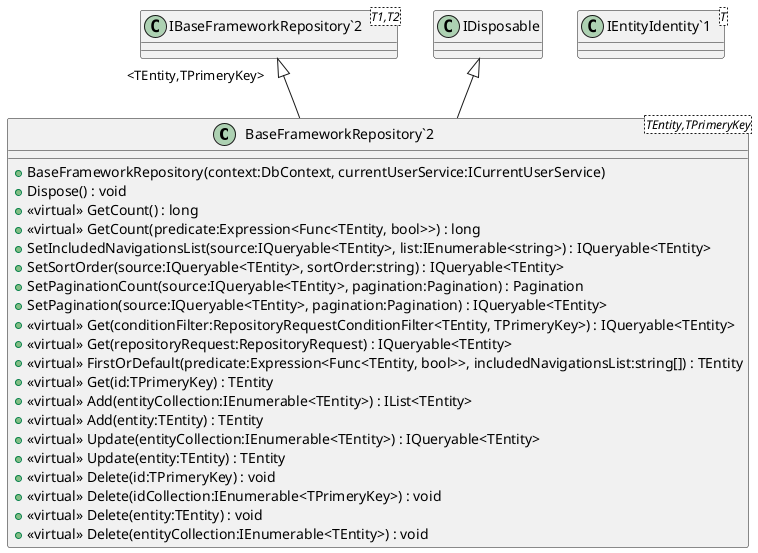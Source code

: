 @startuml
class "BaseFrameworkRepository`2"<TEntity,TPrimeryKey> {
    + BaseFrameworkRepository(context:DbContext, currentUserService:ICurrentUserService)
    + Dispose() : void
    + <<virtual>> GetCount() : long
    + <<virtual>> GetCount(predicate:Expression<Func<TEntity, bool>>) : long
    + SetIncludedNavigationsList(source:IQueryable<TEntity>, list:IEnumerable<string>) : IQueryable<TEntity>
    + SetSortOrder(source:IQueryable<TEntity>, sortOrder:string) : IQueryable<TEntity>
    + SetPaginationCount(source:IQueryable<TEntity>, pagination:Pagination) : Pagination
    + SetPagination(source:IQueryable<TEntity>, pagination:Pagination) : IQueryable<TEntity>
    + <<virtual>> Get(conditionFilter:RepositoryRequestConditionFilter<TEntity, TPrimeryKey>) : IQueryable<TEntity>
    + <<virtual>> Get(repositoryRequest:RepositoryRequest) : IQueryable<TEntity>
    + <<virtual>> FirstOrDefault(predicate:Expression<Func<TEntity, bool>>, includedNavigationsList:string[]) : TEntity
    + <<virtual>> Get(id:TPrimeryKey) : TEntity
    + <<virtual>> Add(entityCollection:IEnumerable<TEntity>) : IList<TEntity>
    + <<virtual>> Add(entity:TEntity) : TEntity
    + <<virtual>> Update(entityCollection:IEnumerable<TEntity>) : IQueryable<TEntity>
    + <<virtual>> Update(entity:TEntity) : TEntity
    + <<virtual>> Delete(id:TPrimeryKey) : void
    + <<virtual>> Delete(idCollection:IEnumerable<TPrimeryKey>) : void
    + <<virtual>> Delete(entity:TEntity) : void
    + <<virtual>> Delete(entityCollection:IEnumerable<TEntity>) : void
}
class "IBaseFrameworkRepository`2"<T1,T2> {
}
class "IEntityIdentity`1"<T> {
}
IDisposable <|-- "BaseFrameworkRepository`2"
"IBaseFrameworkRepository`2" "<TEntity,TPrimeryKey>" <|-- "BaseFrameworkRepository`2"
@enduml
